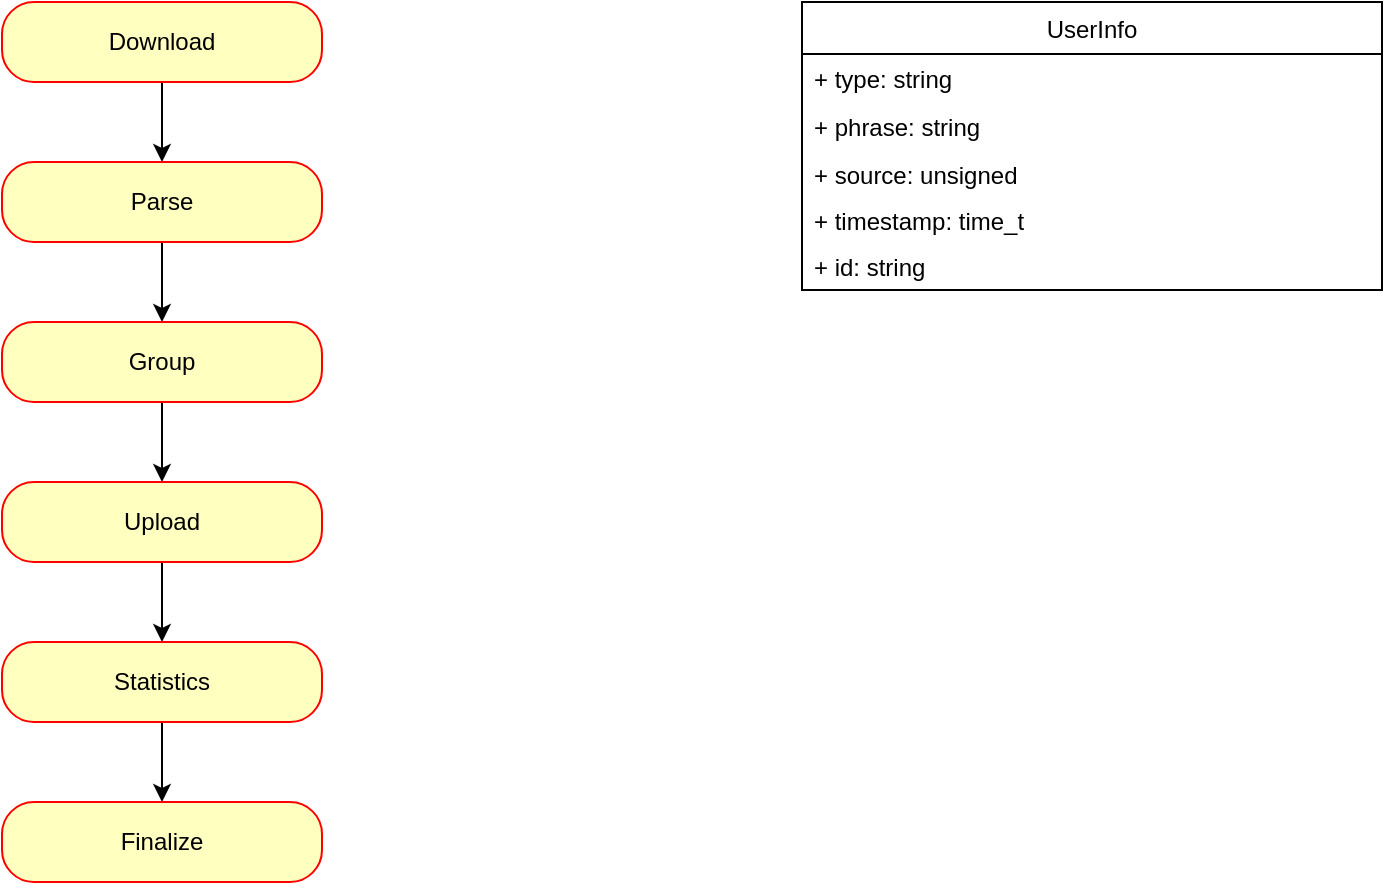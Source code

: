 <mxfile>
    <diagram id="qONLyioZhRz8gtOrR5a6" name="UserInfoLoader">
        <mxGraphModel dx="1587" dy="762" grid="1" gridSize="10" guides="1" tooltips="1" connect="1" arrows="1" fold="1" page="1" pageScale="1" pageWidth="827" pageHeight="1169" math="0" shadow="0">
            <root>
                <object label="" id="0">
                    <mxCell/>
                </object>
                <mxCell id="1" parent="0"/>
                <mxCell id="IVjoTK_YEdXT1YLRxb1h-12" value="" style="edgeStyle=orthogonalEdgeStyle;rounded=0;orthogonalLoop=1;jettySize=auto;html=1;" parent="1" source="IVjoTK_YEdXT1YLRxb1h-8" target="IVjoTK_YEdXT1YLRxb1h-10" edge="1">
                    <mxGeometry relative="1" as="geometry"/>
                </mxCell>
                <mxCell id="IVjoTK_YEdXT1YLRxb1h-8" value="Download" style="rounded=1;whiteSpace=wrap;html=1;arcSize=40;fontColor=#000000;fillColor=#FFFFC0;strokeColor=#ff0000;" parent="1" vertex="1">
                    <mxGeometry x="80" y="160" width="160" height="40" as="geometry"/>
                </mxCell>
                <mxCell id="IVjoTK_YEdXT1YLRxb1h-17" value="" style="edgeStyle=orthogonalEdgeStyle;rounded=0;orthogonalLoop=1;jettySize=auto;html=1;" parent="1" source="IVjoTK_YEdXT1YLRxb1h-10" target="IVjoTK_YEdXT1YLRxb1h-15" edge="1">
                    <mxGeometry relative="1" as="geometry"/>
                </mxCell>
                <mxCell id="IVjoTK_YEdXT1YLRxb1h-10" value="Parse" style="rounded=1;whiteSpace=wrap;html=1;arcSize=40;fontColor=#000000;fillColor=#ffffc0;strokeColor=#ff0000;" parent="1" vertex="1">
                    <mxGeometry x="80" y="240" width="160" height="40" as="geometry"/>
                </mxCell>
                <mxCell id="IVjoTK_YEdXT1YLRxb1h-24" value="" style="edgeStyle=orthogonalEdgeStyle;rounded=0;orthogonalLoop=1;jettySize=auto;html=1;" parent="1" source="IVjoTK_YEdXT1YLRxb1h-15" target="IVjoTK_YEdXT1YLRxb1h-22" edge="1">
                    <mxGeometry relative="1" as="geometry"/>
                </mxCell>
                <mxCell id="IVjoTK_YEdXT1YLRxb1h-15" value="Group" style="rounded=1;whiteSpace=wrap;html=1;arcSize=40;fontColor=#000000;fillColor=#ffffc0;strokeColor=#ff0000;" parent="1" vertex="1">
                    <mxGeometry x="80" y="320" width="160" height="40" as="geometry"/>
                </mxCell>
                <mxCell id="JqPaZIA0ot23AcJE-JwL-12" value="" style="edgeStyle=orthogonalEdgeStyle;rounded=0;orthogonalLoop=1;jettySize=auto;html=1;" parent="1" source="IVjoTK_YEdXT1YLRxb1h-22" target="IVjoTK_YEdXT1YLRxb1h-25" edge="1">
                    <mxGeometry relative="1" as="geometry"/>
                </mxCell>
                <mxCell id="IVjoTK_YEdXT1YLRxb1h-22" value="Upload" style="rounded=1;whiteSpace=wrap;html=1;arcSize=40;fontColor=#000000;fillColor=#ffffc0;strokeColor=#ff0000;" parent="1" vertex="1">
                    <mxGeometry x="80" y="400" width="160" height="40" as="geometry"/>
                </mxCell>
                <mxCell id="JqPaZIA0ot23AcJE-JwL-13" value="" style="edgeStyle=orthogonalEdgeStyle;rounded=0;orthogonalLoop=1;jettySize=auto;html=1;" parent="1" source="IVjoTK_YEdXT1YLRxb1h-25" target="IVjoTK_YEdXT1YLRxb1h-43" edge="1">
                    <mxGeometry relative="1" as="geometry"/>
                </mxCell>
                <mxCell id="IVjoTK_YEdXT1YLRxb1h-25" value="Statistics" style="rounded=1;whiteSpace=wrap;html=1;arcSize=40;fontColor=#000000;fillColor=#ffffc0;strokeColor=#ff0000;" parent="1" vertex="1">
                    <mxGeometry x="80" y="480" width="160" height="40" as="geometry"/>
                </mxCell>
                <mxCell id="IVjoTK_YEdXT1YLRxb1h-31" value="UserInfo" style="swimlane;fontStyle=0;childLayout=stackLayout;horizontal=1;startSize=26;fillColor=none;horizontalStack=0;resizeParent=1;resizeParentMax=0;resizeLast=0;collapsible=1;marginBottom=0;" parent="1" vertex="1">
                    <mxGeometry x="480" y="160" width="290" height="144" as="geometry">
                        <mxRectangle x="369" y="247" width="90" height="26" as="alternateBounds"/>
                    </mxGeometry>
                </mxCell>
                <mxCell id="IVjoTK_YEdXT1YLRxb1h-32" value="+ type: string" style="text;align=left;verticalAlign=middle;spacingLeft=4;spacingRight=4;overflow=hidden;rotatable=0;points=[[0,0.5],[1,0.5]];portConstraint=eastwest;resizable=1;movable=1;rounded=0;glass=0;" parent="IVjoTK_YEdXT1YLRxb1h-31" vertex="1">
                    <mxGeometry y="26" width="290" height="24" as="geometry"/>
                </mxCell>
                <mxCell id="IVjoTK_YEdXT1YLRxb1h-41" value="+ phrase: string" style="text;align=left;verticalAlign=middle;spacingLeft=4;spacingRight=4;overflow=hidden;rotatable=0;points=[[0,0.5],[1,0.5]];portConstraint=eastwest;resizable=1;movable=1;rounded=0;glass=0;" parent="IVjoTK_YEdXT1YLRxb1h-31" vertex="1">
                    <mxGeometry y="50" width="290" height="24" as="geometry"/>
                </mxCell>
                <mxCell id="IVjoTK_YEdXT1YLRxb1h-40" value="+ source: unsigned" style="text;align=left;verticalAlign=middle;spacingLeft=4;spacingRight=4;overflow=hidden;rotatable=0;points=[[0,0.5],[1,0.5]];portConstraint=eastwest;resizable=1;movable=1;rounded=0;glass=0;" parent="IVjoTK_YEdXT1YLRxb1h-31" vertex="1">
                    <mxGeometry y="74" width="290" height="24" as="geometry"/>
                </mxCell>
                <mxCell id="IVjoTK_YEdXT1YLRxb1h-34" value="+ timestamp: time_t" style="text;align=left;verticalAlign=middle;spacingLeft=4;spacingRight=4;overflow=hidden;rotatable=0;points=[[0,0.5],[1,0.5]];portConstraint=eastwest;resizable=1;movable=1;rounded=0;glass=0;" parent="IVjoTK_YEdXT1YLRxb1h-31" vertex="1">
                    <mxGeometry y="98" width="290" height="22" as="geometry"/>
                </mxCell>
                <mxCell id="IVjoTK_YEdXT1YLRxb1h-33" value="+ id: string" style="text;align=left;verticalAlign=middle;spacingLeft=4;spacingRight=4;overflow=hidden;rotatable=0;points=[[0,0.5],[1,0.5]];portConstraint=eastwest;resizable=1;movable=1;rounded=0;glass=0;" parent="IVjoTK_YEdXT1YLRxb1h-31" vertex="1">
                    <mxGeometry y="120" width="290" height="24" as="geometry"/>
                </mxCell>
                <mxCell id="IVjoTK_YEdXT1YLRxb1h-43" value="Finalize" style="rounded=1;whiteSpace=wrap;html=1;arcSize=40;fontColor=#000000;fillColor=#ffffc0;strokeColor=#ff0000;" parent="1" vertex="1">
                    <mxGeometry x="80" y="560" width="160" height="40" as="geometry"/>
                </mxCell>
            </root>
        </mxGraphModel>
    </diagram>
</mxfile>